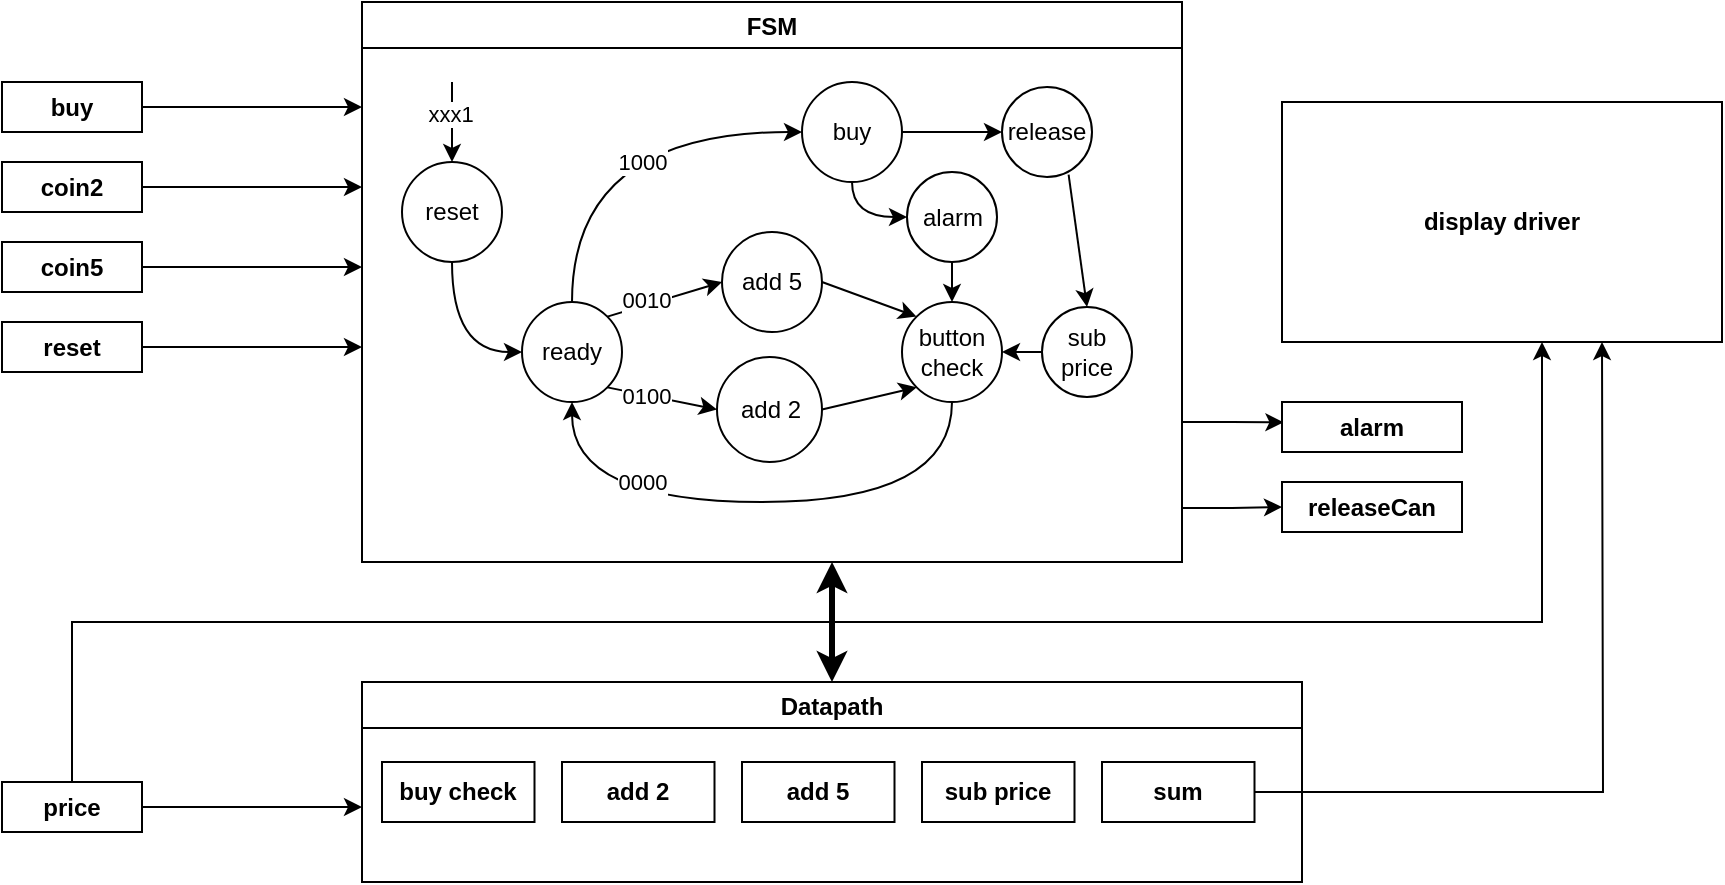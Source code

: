 <mxfile>
    <diagram id="2PRPoLjGO5rXmXJFN90n" name="Page-1">
        <mxGraphModel dx="830" dy="846" grid="1" gridSize="10" guides="1" tooltips="1" connect="1" arrows="1" fold="1" page="0" pageScale="1" pageWidth="827" pageHeight="1169" math="0" shadow="0">
            <root>
                <mxCell id="0"/>
                <mxCell id="1" parent="0"/>
                <mxCell id="32" style="edgeStyle=none;html=1;entryX=0.5;entryY=0;entryDx=0;entryDy=0;startArrow=classic;startFill=1;endSize=6;strokeWidth=3;" parent="1" target="6" edge="1">
                    <mxGeometry relative="1" as="geometry">
                        <mxPoint x="355" y="170" as="sourcePoint"/>
                    </mxGeometry>
                </mxCell>
                <mxCell id="HLrtYbc_yfZJu5hpqQ70-126" style="edgeStyle=orthogonalEdgeStyle;rounded=0;orthogonalLoop=1;jettySize=auto;html=1;exitX=1;exitY=0.75;exitDx=0;exitDy=0;entryX=0.008;entryY=0.407;entryDx=0;entryDy=0;entryPerimeter=0;endSize=6;strokeWidth=1;" parent="1" source="2" target="19" edge="1">
                    <mxGeometry relative="1" as="geometry"/>
                </mxCell>
                <mxCell id="HLrtYbc_yfZJu5hpqQ70-127" style="edgeStyle=orthogonalEdgeStyle;rounded=0;orthogonalLoop=1;jettySize=auto;html=1;exitX=1;exitY=0.75;exitDx=0;exitDy=0;entryX=0;entryY=0.5;entryDx=0;entryDy=0;endSize=6;strokeWidth=1;" parent="1" source="2" target="27" edge="1">
                    <mxGeometry relative="1" as="geometry">
                        <Array as="points">
                            <mxPoint x="530" y="143"/>
                            <mxPoint x="555" y="143"/>
                        </Array>
                    </mxGeometry>
                </mxCell>
                <mxCell id="2" value="FSM" style="swimlane;" parent="1" vertex="1">
                    <mxGeometry x="120" y="-110" width="410" height="280" as="geometry"/>
                </mxCell>
                <mxCell id="HLrtYbc_yfZJu5hpqQ70-35" value="reset" style="ellipse;whiteSpace=wrap;html=1;aspect=fixed;" parent="2" vertex="1">
                    <mxGeometry x="20" y="80" width="50" height="50" as="geometry"/>
                </mxCell>
                <mxCell id="HLrtYbc_yfZJu5hpqQ70-36" value="add 5" style="ellipse;whiteSpace=wrap;html=1;aspect=fixed;" parent="2" vertex="1">
                    <mxGeometry x="180" y="115" width="50" height="50" as="geometry"/>
                </mxCell>
                <mxCell id="HLrtYbc_yfZJu5hpqQ70-37" value="add 2" style="ellipse;whiteSpace=wrap;html=1;aspect=fixed;" parent="2" vertex="1">
                    <mxGeometry x="177.5" y="177.5" width="52.5" height="52.5" as="geometry"/>
                </mxCell>
                <mxCell id="HLrtYbc_yfZJu5hpqQ70-145" style="rounded=0;orthogonalLoop=1;jettySize=auto;html=1;exitX=0.74;exitY=0.973;exitDx=0;exitDy=0;entryX=0.5;entryY=0;entryDx=0;entryDy=0;endSize=6;strokeWidth=1;exitPerimeter=0;" parent="2" source="HLrtYbc_yfZJu5hpqQ70-43" target="HLrtYbc_yfZJu5hpqQ70-131" edge="1">
                    <mxGeometry relative="1" as="geometry"/>
                </mxCell>
                <mxCell id="HLrtYbc_yfZJu5hpqQ70-43" value="release" style="ellipse;whiteSpace=wrap;html=1;aspect=fixed;" parent="2" vertex="1">
                    <mxGeometry x="320" y="42.5" width="45" height="45" as="geometry"/>
                </mxCell>
                <mxCell id="HLrtYbc_yfZJu5hpqQ70-141" style="edgeStyle=orthogonalEdgeStyle;curved=1;rounded=0;orthogonalLoop=1;jettySize=auto;html=1;exitX=0.5;exitY=1;exitDx=0;exitDy=0;entryX=0.5;entryY=0;entryDx=0;entryDy=0;endSize=6;strokeWidth=1;" parent="2" source="HLrtYbc_yfZJu5hpqQ70-44" target="HLrtYbc_yfZJu5hpqQ70-54" edge="1">
                    <mxGeometry relative="1" as="geometry"/>
                </mxCell>
                <mxCell id="HLrtYbc_yfZJu5hpqQ70-44" value="alarm" style="ellipse;whiteSpace=wrap;html=1;aspect=fixed;" parent="2" vertex="1">
                    <mxGeometry x="272.5" y="85" width="45" height="45" as="geometry"/>
                </mxCell>
                <mxCell id="HLrtYbc_yfZJu5hpqQ70-49" style="rounded=0;orthogonalLoop=1;jettySize=auto;html=1;exitX=1;exitY=0;exitDx=0;exitDy=0;entryX=0;entryY=0.5;entryDx=0;entryDy=0;" parent="2" source="HLrtYbc_yfZJu5hpqQ70-45" target="HLrtYbc_yfZJu5hpqQ70-36" edge="1">
                    <mxGeometry relative="1" as="geometry"/>
                </mxCell>
                <mxCell id="HLrtYbc_yfZJu5hpqQ70-50" value="0010" style="edgeLabel;html=1;align=center;verticalAlign=middle;resizable=0;points=[];" parent="HLrtYbc_yfZJu5hpqQ70-49" vertex="1" connectable="0">
                    <mxGeometry x="-0.32" y="3" relative="1" as="geometry">
                        <mxPoint as="offset"/>
                    </mxGeometry>
                </mxCell>
                <mxCell id="HLrtYbc_yfZJu5hpqQ70-51" style="rounded=0;orthogonalLoop=1;jettySize=auto;html=1;exitX=1;exitY=1;exitDx=0;exitDy=0;entryX=0;entryY=0.5;entryDx=0;entryDy=0;" parent="2" source="HLrtYbc_yfZJu5hpqQ70-45" target="HLrtYbc_yfZJu5hpqQ70-37" edge="1">
                    <mxGeometry relative="1" as="geometry"/>
                </mxCell>
                <mxCell id="HLrtYbc_yfZJu5hpqQ70-52" value="0100" style="edgeLabel;html=1;align=center;verticalAlign=middle;resizable=0;points=[];" parent="HLrtYbc_yfZJu5hpqQ70-51" vertex="1" connectable="0">
                    <mxGeometry x="-0.314" relative="1" as="geometry">
                        <mxPoint as="offset"/>
                    </mxGeometry>
                </mxCell>
                <mxCell id="HLrtYbc_yfZJu5hpqQ70-45" value="ready" style="ellipse;whiteSpace=wrap;html=1;aspect=fixed;" parent="2" vertex="1">
                    <mxGeometry x="80" y="150" width="50" height="50" as="geometry"/>
                </mxCell>
                <mxCell id="HLrtYbc_yfZJu5hpqQ70-46" style="edgeStyle=orthogonalEdgeStyle;rounded=0;orthogonalLoop=1;jettySize=auto;html=1;exitX=0.5;exitY=1;exitDx=0;exitDy=0;entryX=0;entryY=0.5;entryDx=0;entryDy=0;curved=1;" parent="2" source="HLrtYbc_yfZJu5hpqQ70-35" target="HLrtYbc_yfZJu5hpqQ70-45" edge="1">
                    <mxGeometry relative="1" as="geometry"/>
                </mxCell>
                <mxCell id="HLrtYbc_yfZJu5hpqQ70-77" style="edgeStyle=orthogonalEdgeStyle;curved=1;rounded=0;orthogonalLoop=1;jettySize=auto;html=1;exitX=0.5;exitY=1;exitDx=0;exitDy=0;entryX=0.5;entryY=1;entryDx=0;entryDy=0;" parent="2" source="HLrtYbc_yfZJu5hpqQ70-54" target="HLrtYbc_yfZJu5hpqQ70-45" edge="1">
                    <mxGeometry relative="1" as="geometry">
                        <Array as="points">
                            <mxPoint x="295" y="250"/>
                            <mxPoint x="105" y="250"/>
                        </Array>
                    </mxGeometry>
                </mxCell>
                <mxCell id="HLrtYbc_yfZJu5hpqQ70-82" value="0000" style="edgeLabel;html=1;align=center;verticalAlign=middle;resizable=0;points=[];" parent="HLrtYbc_yfZJu5hpqQ70-77" vertex="1" connectable="0">
                    <mxGeometry x="-0.087" relative="1" as="geometry">
                        <mxPoint x="-73" y="-10" as="offset"/>
                    </mxGeometry>
                </mxCell>
                <mxCell id="HLrtYbc_yfZJu5hpqQ70-54" value="button&lt;br&gt;check" style="ellipse;whiteSpace=wrap;html=1;aspect=fixed;" parent="2" vertex="1">
                    <mxGeometry x="270" y="150" width="50" height="50" as="geometry"/>
                </mxCell>
                <mxCell id="HLrtYbc_yfZJu5hpqQ70-66" style="rounded=0;orthogonalLoop=1;jettySize=auto;html=1;exitX=1;exitY=0.5;exitDx=0;exitDy=0;entryX=0;entryY=0;entryDx=0;entryDy=0;" parent="2" source="HLrtYbc_yfZJu5hpqQ70-36" target="HLrtYbc_yfZJu5hpqQ70-54" edge="1">
                    <mxGeometry relative="1" as="geometry"/>
                </mxCell>
                <mxCell id="HLrtYbc_yfZJu5hpqQ70-67" style="rounded=0;orthogonalLoop=1;jettySize=auto;html=1;exitX=1;exitY=0.5;exitDx=0;exitDy=0;entryX=0;entryY=1;entryDx=0;entryDy=0;" parent="2" source="HLrtYbc_yfZJu5hpqQ70-37" target="HLrtYbc_yfZJu5hpqQ70-54" edge="1">
                    <mxGeometry relative="1" as="geometry"/>
                </mxCell>
                <mxCell id="HLrtYbc_yfZJu5hpqQ70-63" style="edgeStyle=orthogonalEdgeStyle;curved=1;rounded=0;orthogonalLoop=1;jettySize=auto;html=1;exitX=1;exitY=0.5;exitDx=0;exitDy=0;entryX=0;entryY=0.5;entryDx=0;entryDy=0;" parent="2" source="HLrtYbc_yfZJu5hpqQ70-60" target="HLrtYbc_yfZJu5hpqQ70-43" edge="1">
                    <mxGeometry relative="1" as="geometry"/>
                </mxCell>
                <mxCell id="HLrtYbc_yfZJu5hpqQ70-94" style="edgeStyle=orthogonalEdgeStyle;curved=1;rounded=0;orthogonalLoop=1;jettySize=auto;html=1;exitX=0.5;exitY=1;exitDx=0;exitDy=0;entryX=0;entryY=0.5;entryDx=0;entryDy=0;" parent="2" source="HLrtYbc_yfZJu5hpqQ70-60" target="HLrtYbc_yfZJu5hpqQ70-44" edge="1">
                    <mxGeometry relative="1" as="geometry">
                        <Array as="points">
                            <mxPoint x="245" y="108"/>
                        </Array>
                    </mxGeometry>
                </mxCell>
                <mxCell id="HLrtYbc_yfZJu5hpqQ70-60" value="buy" style="ellipse;whiteSpace=wrap;html=1;aspect=fixed;" parent="2" vertex="1">
                    <mxGeometry x="220" y="40" width="50" height="50" as="geometry"/>
                </mxCell>
                <mxCell id="HLrtYbc_yfZJu5hpqQ70-61" style="edgeStyle=orthogonalEdgeStyle;curved=1;rounded=0;orthogonalLoop=1;jettySize=auto;html=1;exitX=0.5;exitY=0;exitDx=0;exitDy=0;entryX=0;entryY=0.5;entryDx=0;entryDy=0;" parent="2" source="HLrtYbc_yfZJu5hpqQ70-45" target="HLrtYbc_yfZJu5hpqQ70-60" edge="1">
                    <mxGeometry relative="1" as="geometry"/>
                </mxCell>
                <mxCell id="HLrtYbc_yfZJu5hpqQ70-69" value="1000" style="edgeLabel;html=1;align=center;verticalAlign=middle;resizable=0;points=[];" parent="HLrtYbc_yfZJu5hpqQ70-61" vertex="1" connectable="0">
                    <mxGeometry x="0.045" y="-13" relative="1" as="geometry">
                        <mxPoint x="15" y="2" as="offset"/>
                    </mxGeometry>
                </mxCell>
                <mxCell id="HLrtYbc_yfZJu5hpqQ70-136" style="edgeStyle=orthogonalEdgeStyle;curved=1;rounded=0;orthogonalLoop=1;jettySize=auto;html=1;exitX=0;exitY=0.5;exitDx=0;exitDy=0;entryX=1;entryY=0.5;entryDx=0;entryDy=0;endSize=6;strokeWidth=1;" parent="2" source="HLrtYbc_yfZJu5hpqQ70-131" target="HLrtYbc_yfZJu5hpqQ70-54" edge="1">
                    <mxGeometry relative="1" as="geometry"/>
                </mxCell>
                <mxCell id="HLrtYbc_yfZJu5hpqQ70-131" value="sub&lt;br&gt;price" style="ellipse;whiteSpace=wrap;html=1;aspect=fixed;" parent="2" vertex="1">
                    <mxGeometry x="340" y="152.5" width="45" height="45" as="geometry"/>
                </mxCell>
                <mxCell id="HLrtYbc_yfZJu5hpqQ70-146" value="" style="rounded=0;orthogonalLoop=1;jettySize=auto;html=1;entryX=0.5;entryY=0;entryDx=0;entryDy=0;" parent="2" target="HLrtYbc_yfZJu5hpqQ70-35" edge="1">
                    <mxGeometry x="-0.5" y="15" relative="1" as="geometry">
                        <mxPoint x="44.72" y="72.5" as="targetPoint"/>
                        <mxPoint x="45" y="40" as="sourcePoint"/>
                        <mxPoint as="offset"/>
                    </mxGeometry>
                </mxCell>
                <mxCell id="HLrtYbc_yfZJu5hpqQ70-147" value="xxx1" style="edgeLabel;html=1;align=center;verticalAlign=middle;resizable=0;points=[];" parent="HLrtYbc_yfZJu5hpqQ70-146" vertex="1" connectable="0">
                    <mxGeometry x="-0.223" y="-1" relative="1" as="geometry">
                        <mxPoint as="offset"/>
                    </mxGeometry>
                </mxCell>
                <mxCell id="HLrtYbc_yfZJu5hpqQ70-103" style="edgeStyle=orthogonalEdgeStyle;curved=1;rounded=0;orthogonalLoop=1;jettySize=auto;html=1;exitX=1;exitY=0.5;exitDx=0;exitDy=0;" parent="1" source="4" edge="1">
                    <mxGeometry relative="1" as="geometry">
                        <mxPoint x="120" y="292.5" as="targetPoint"/>
                    </mxGeometry>
                </mxCell>
                <mxCell id="HLrtYbc_yfZJu5hpqQ70-117" style="edgeStyle=orthogonalEdgeStyle;rounded=0;orthogonalLoop=1;jettySize=auto;html=1;exitX=0.5;exitY=0;exitDx=0;exitDy=0;endSize=6;strokeWidth=1;" parent="1" source="4" edge="1">
                    <mxGeometry relative="1" as="geometry">
                        <mxPoint x="710" y="60" as="targetPoint"/>
                        <Array as="points">
                            <mxPoint x="-25" y="200"/>
                            <mxPoint x="710" y="200"/>
                        </Array>
                    </mxGeometry>
                </mxCell>
                <mxCell id="4" value="price" style="rounded=0;whiteSpace=wrap;html=1;fontStyle=1" parent="1" vertex="1">
                    <mxGeometry x="-60" y="280" width="70" height="25" as="geometry"/>
                </mxCell>
                <mxCell id="6" value="Datapath" style="swimlane;" parent="1" vertex="1">
                    <mxGeometry x="120" y="230" width="470" height="100" as="geometry"/>
                </mxCell>
                <mxCell id="HLrtYbc_yfZJu5hpqQ70-112" value="&lt;b&gt;buy check&lt;/b&gt;" style="rounded=0;whiteSpace=wrap;html=1;" parent="6" vertex="1">
                    <mxGeometry x="10" y="40" width="76.25" height="30" as="geometry"/>
                </mxCell>
                <mxCell id="HLrtYbc_yfZJu5hpqQ70-113" value="&lt;b&gt;add 2&lt;/b&gt;" style="rounded=0;whiteSpace=wrap;html=1;" parent="6" vertex="1">
                    <mxGeometry x="100" y="40" width="76.25" height="30" as="geometry"/>
                </mxCell>
                <mxCell id="HLrtYbc_yfZJu5hpqQ70-114" value="&lt;b&gt;add 5&lt;/b&gt;" style="rounded=0;whiteSpace=wrap;html=1;" parent="6" vertex="1">
                    <mxGeometry x="190" y="40" width="76.25" height="30" as="geometry"/>
                </mxCell>
                <mxCell id="HLrtYbc_yfZJu5hpqQ70-115" value="&lt;b&gt;sub price&lt;/b&gt;" style="rounded=0;whiteSpace=wrap;html=1;" parent="6" vertex="1">
                    <mxGeometry x="280" y="40" width="76.25" height="30" as="geometry"/>
                </mxCell>
                <mxCell id="HLrtYbc_yfZJu5hpqQ70-124" value="&lt;b&gt;sum&lt;/b&gt;" style="rounded=0;whiteSpace=wrap;html=1;" parent="6" vertex="1">
                    <mxGeometry x="370" y="40" width="76.25" height="30" as="geometry"/>
                </mxCell>
                <mxCell id="HLrtYbc_yfZJu5hpqQ70-100" style="edgeStyle=orthogonalEdgeStyle;curved=1;rounded=0;orthogonalLoop=1;jettySize=auto;html=1;exitX=1;exitY=0.5;exitDx=0;exitDy=0;" parent="1" source="7" edge="1">
                    <mxGeometry relative="1" as="geometry">
                        <mxPoint x="120" y="-57.5" as="targetPoint"/>
                    </mxGeometry>
                </mxCell>
                <mxCell id="7" value="buy" style="rounded=0;whiteSpace=wrap;html=1;fontStyle=1" parent="1" vertex="1">
                    <mxGeometry x="-60" y="-70" width="70" height="25" as="geometry"/>
                </mxCell>
                <mxCell id="HLrtYbc_yfZJu5hpqQ70-98" style="edgeStyle=orthogonalEdgeStyle;curved=1;rounded=0;orthogonalLoop=1;jettySize=auto;html=1;exitX=1;exitY=0.5;exitDx=0;exitDy=0;" parent="1" source="8" edge="1">
                    <mxGeometry relative="1" as="geometry">
                        <mxPoint x="120" y="-17.5" as="targetPoint"/>
                    </mxGeometry>
                </mxCell>
                <mxCell id="8" value="coin2" style="rounded=0;whiteSpace=wrap;html=1;fontStyle=1" parent="1" vertex="1">
                    <mxGeometry x="-60" y="-30" width="70" height="25" as="geometry"/>
                </mxCell>
                <mxCell id="HLrtYbc_yfZJu5hpqQ70-101" style="edgeStyle=orthogonalEdgeStyle;curved=1;rounded=0;orthogonalLoop=1;jettySize=auto;html=1;exitX=1;exitY=0.5;exitDx=0;exitDy=0;" parent="1" source="9" edge="1">
                    <mxGeometry relative="1" as="geometry">
                        <mxPoint x="120" y="22.5" as="targetPoint"/>
                    </mxGeometry>
                </mxCell>
                <mxCell id="9" value="coin5" style="rounded=0;whiteSpace=wrap;html=1;fontStyle=1" parent="1" vertex="1">
                    <mxGeometry x="-60" y="10" width="70" height="25" as="geometry"/>
                </mxCell>
                <mxCell id="HLrtYbc_yfZJu5hpqQ70-102" style="edgeStyle=orthogonalEdgeStyle;curved=1;rounded=0;orthogonalLoop=1;jettySize=auto;html=1;exitX=1;exitY=0.5;exitDx=0;exitDy=0;" parent="1" source="12" edge="1">
                    <mxGeometry relative="1" as="geometry">
                        <mxPoint x="120" y="62.5" as="targetPoint"/>
                    </mxGeometry>
                </mxCell>
                <mxCell id="12" value="reset" style="rounded=0;whiteSpace=wrap;html=1;fontStyle=1" parent="1" vertex="1">
                    <mxGeometry x="-60" y="50" width="70" height="25" as="geometry"/>
                </mxCell>
                <mxCell id="19" value="alarm" style="rounded=0;whiteSpace=wrap;html=1;fontStyle=1" parent="1" vertex="1">
                    <mxGeometry x="580" y="90" width="90" height="25" as="geometry"/>
                </mxCell>
                <mxCell id="27" value="releaseCan" style="rounded=0;whiteSpace=wrap;html=1;fontStyle=1" parent="1" vertex="1">
                    <mxGeometry x="580" y="130" width="90" height="25" as="geometry"/>
                </mxCell>
                <mxCell id="HLrtYbc_yfZJu5hpqQ70-125" style="edgeStyle=orthogonalEdgeStyle;rounded=0;orthogonalLoop=1;jettySize=auto;html=1;exitX=1;exitY=0.5;exitDx=0;exitDy=0;entryX=0.75;entryY=1;entryDx=0;entryDy=0;endSize=6;strokeWidth=1;" parent="1" source="HLrtYbc_yfZJu5hpqQ70-124" edge="1">
                    <mxGeometry relative="1" as="geometry">
                        <mxPoint x="740.0" y="60.0" as="targetPoint"/>
                    </mxGeometry>
                </mxCell>
                <mxCell id="HLrtYbc_yfZJu5hpqQ70-128" value="display driver" style="rounded=0;whiteSpace=wrap;html=1;fontStyle=1" parent="1" vertex="1">
                    <mxGeometry x="580" y="-60" width="220" height="120" as="geometry"/>
                </mxCell>
            </root>
        </mxGraphModel>
    </diagram>
</mxfile>
